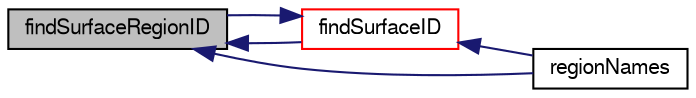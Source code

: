 digraph "findSurfaceRegionID"
{
  bgcolor="transparent";
  edge [fontname="FreeSans",fontsize="10",labelfontname="FreeSans",labelfontsize="10"];
  node [fontname="FreeSans",fontsize="10",shape=record];
  rankdir="LR";
  Node536 [label="findSurfaceRegionID",height=0.2,width=0.4,color="black", fillcolor="grey75", style="filled", fontcolor="black"];
  Node536 -> Node537 [dir="back",color="midnightblue",fontsize="10",style="solid",fontname="FreeSans"];
  Node537 [label="findSurfaceID",height=0.2,width=0.4,color="red",URL="$a25246.html#af7fdead0bde1be31dbbcd7b3a826a0bc",tooltip="Find index of surface. Return -1 if not found. "];
  Node537 -> Node536 [dir="back",color="midnightblue",fontsize="10",style="solid",fontname="FreeSans"];
  Node537 -> Node546 [dir="back",color="midnightblue",fontsize="10",style="solid",fontname="FreeSans"];
  Node546 [label="regionNames",height=0.2,width=0.4,color="black",URL="$a25246.html#a0dc1c3a7eab469ca542770f4dce82bee"];
  Node536 -> Node546 [dir="back",color="midnightblue",fontsize="10",style="solid",fontname="FreeSans"];
}
